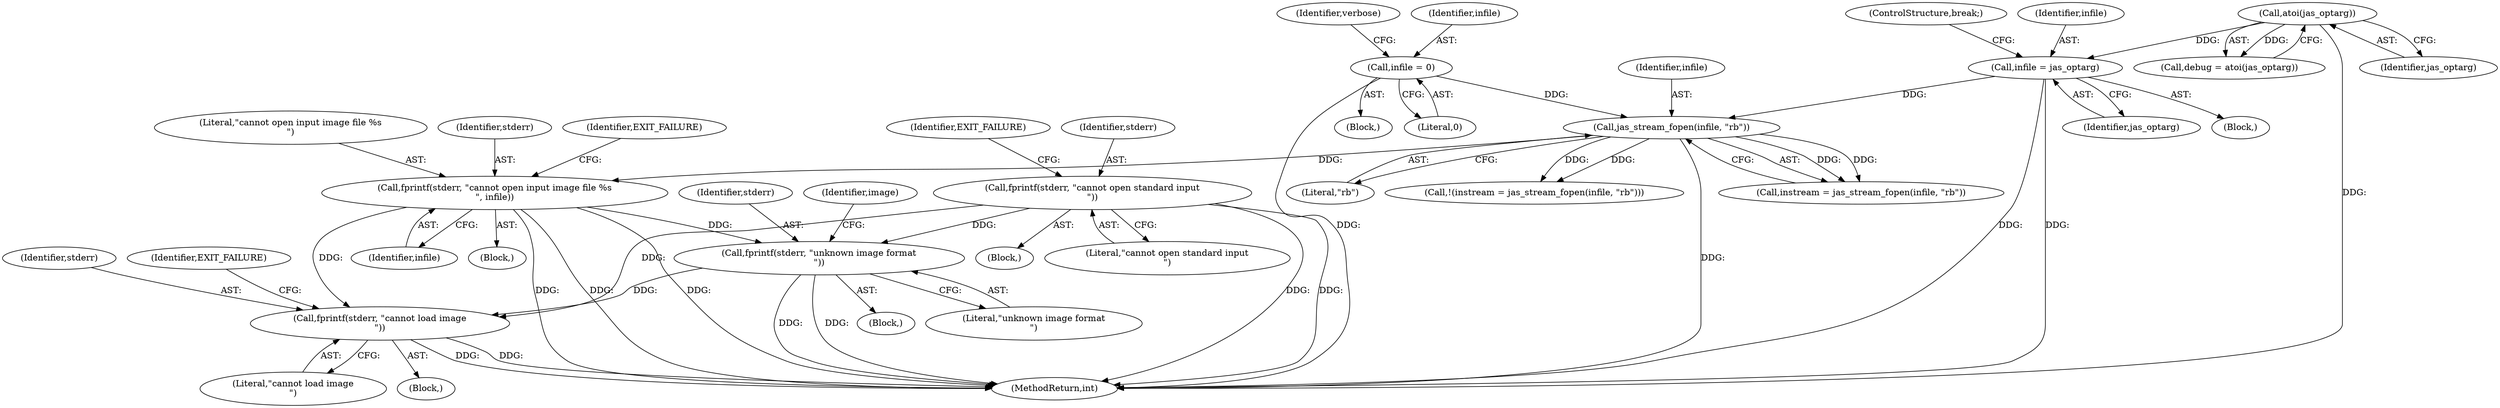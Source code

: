 digraph "0_jasper_8f62b4761711d036fd8964df256b938c809b7fca@API" {
"1000222" [label="(Call,fprintf(stderr, \"unknown image format\n\"))"];
"1000193" [label="(Call,fprintf(stderr, \"cannot open input image file %s\n\", infile))"];
"1000189" [label="(Call,jas_stream_fopen(infile, \"rb\"))"];
"1000131" [label="(Call,infile = 0)"];
"1000172" [label="(Call,infile = jas_optarg)"];
"1000168" [label="(Call,atoi(jas_optarg))"];
"1000209" [label="(Call,fprintf(stderr, \"cannot open standard input\n\"))"];
"1000236" [label="(Call,fprintf(stderr, \"cannot load image\n\"))"];
"1000193" [label="(Call,fprintf(stderr, \"cannot open input image file %s\n\", infile))"];
"1000195" [label="(Literal,\"cannot open input image file %s\n\")"];
"1000223" [label="(Identifier,stderr)"];
"1000208" [label="(Block,)"];
"1000228" [label="(Identifier,image)"];
"1000236" [label="(Call,fprintf(stderr, \"cannot load image\n\"))"];
"1000211" [label="(Literal,\"cannot open standard input\n\")"];
"1000187" [label="(Call,instream = jas_stream_fopen(infile, \"rb\"))"];
"1000233" [label="(Block,)"];
"1000172" [label="(Call,infile = jas_optarg)"];
"1000132" [label="(Identifier,infile)"];
"1000221" [label="(Block,)"];
"1000168" [label="(Call,atoi(jas_optarg))"];
"1000196" [label="(Identifier,infile)"];
"1000169" [label="(Identifier,jas_optarg)"];
"1000194" [label="(Identifier,stderr)"];
"1000175" [label="(ControlStructure,break;)"];
"1000131" [label="(Call,infile = 0)"];
"1000198" [label="(Identifier,EXIT_FAILURE)"];
"1000238" [label="(Literal,\"cannot load image\n\")"];
"1000135" [label="(Identifier,verbose)"];
"1000286" [label="(MethodReturn,int)"];
"1000209" [label="(Call,fprintf(stderr, \"cannot open standard input\n\"))"];
"1000174" [label="(Identifier,jas_optarg)"];
"1000133" [label="(Literal,0)"];
"1000210" [label="(Identifier,stderr)"];
"1000237" [label="(Identifier,stderr)"];
"1000213" [label="(Identifier,EXIT_FAILURE)"];
"1000109" [label="(Block,)"];
"1000224" [label="(Literal,\"unknown image format\n\")"];
"1000152" [label="(Block,)"];
"1000166" [label="(Call,debug = atoi(jas_optarg))"];
"1000189" [label="(Call,jas_stream_fopen(infile, \"rb\"))"];
"1000191" [label="(Literal,\"rb\")"];
"1000240" [label="(Identifier,EXIT_FAILURE)"];
"1000186" [label="(Call,!(instream = jas_stream_fopen(infile, \"rb\")))"];
"1000173" [label="(Identifier,infile)"];
"1000190" [label="(Identifier,infile)"];
"1000192" [label="(Block,)"];
"1000222" [label="(Call,fprintf(stderr, \"unknown image format\n\"))"];
"1000222" -> "1000221"  [label="AST: "];
"1000222" -> "1000224"  [label="CFG: "];
"1000223" -> "1000222"  [label="AST: "];
"1000224" -> "1000222"  [label="AST: "];
"1000228" -> "1000222"  [label="CFG: "];
"1000222" -> "1000286"  [label="DDG: "];
"1000222" -> "1000286"  [label="DDG: "];
"1000193" -> "1000222"  [label="DDG: "];
"1000209" -> "1000222"  [label="DDG: "];
"1000222" -> "1000236"  [label="DDG: "];
"1000193" -> "1000192"  [label="AST: "];
"1000193" -> "1000196"  [label="CFG: "];
"1000194" -> "1000193"  [label="AST: "];
"1000195" -> "1000193"  [label="AST: "];
"1000196" -> "1000193"  [label="AST: "];
"1000198" -> "1000193"  [label="CFG: "];
"1000193" -> "1000286"  [label="DDG: "];
"1000193" -> "1000286"  [label="DDG: "];
"1000193" -> "1000286"  [label="DDG: "];
"1000189" -> "1000193"  [label="DDG: "];
"1000193" -> "1000236"  [label="DDG: "];
"1000189" -> "1000187"  [label="AST: "];
"1000189" -> "1000191"  [label="CFG: "];
"1000190" -> "1000189"  [label="AST: "];
"1000191" -> "1000189"  [label="AST: "];
"1000187" -> "1000189"  [label="CFG: "];
"1000189" -> "1000286"  [label="DDG: "];
"1000189" -> "1000186"  [label="DDG: "];
"1000189" -> "1000186"  [label="DDG: "];
"1000189" -> "1000187"  [label="DDG: "];
"1000189" -> "1000187"  [label="DDG: "];
"1000131" -> "1000189"  [label="DDG: "];
"1000172" -> "1000189"  [label="DDG: "];
"1000131" -> "1000109"  [label="AST: "];
"1000131" -> "1000133"  [label="CFG: "];
"1000132" -> "1000131"  [label="AST: "];
"1000133" -> "1000131"  [label="AST: "];
"1000135" -> "1000131"  [label="CFG: "];
"1000131" -> "1000286"  [label="DDG: "];
"1000172" -> "1000152"  [label="AST: "];
"1000172" -> "1000174"  [label="CFG: "];
"1000173" -> "1000172"  [label="AST: "];
"1000174" -> "1000172"  [label="AST: "];
"1000175" -> "1000172"  [label="CFG: "];
"1000172" -> "1000286"  [label="DDG: "];
"1000172" -> "1000286"  [label="DDG: "];
"1000168" -> "1000172"  [label="DDG: "];
"1000168" -> "1000166"  [label="AST: "];
"1000168" -> "1000169"  [label="CFG: "];
"1000169" -> "1000168"  [label="AST: "];
"1000166" -> "1000168"  [label="CFG: "];
"1000168" -> "1000286"  [label="DDG: "];
"1000168" -> "1000166"  [label="DDG: "];
"1000209" -> "1000208"  [label="AST: "];
"1000209" -> "1000211"  [label="CFG: "];
"1000210" -> "1000209"  [label="AST: "];
"1000211" -> "1000209"  [label="AST: "];
"1000213" -> "1000209"  [label="CFG: "];
"1000209" -> "1000286"  [label="DDG: "];
"1000209" -> "1000286"  [label="DDG: "];
"1000209" -> "1000236"  [label="DDG: "];
"1000236" -> "1000233"  [label="AST: "];
"1000236" -> "1000238"  [label="CFG: "];
"1000237" -> "1000236"  [label="AST: "];
"1000238" -> "1000236"  [label="AST: "];
"1000240" -> "1000236"  [label="CFG: "];
"1000236" -> "1000286"  [label="DDG: "];
"1000236" -> "1000286"  [label="DDG: "];
}
